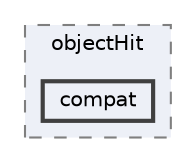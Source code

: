 digraph "src/OpenFOAM/meshes/primitiveShapes/objectHit/compat"
{
 // LATEX_PDF_SIZE
  bgcolor="transparent";
  edge [fontname=Helvetica,fontsize=10,labelfontname=Helvetica,labelfontsize=10];
  node [fontname=Helvetica,fontsize=10,shape=box,height=0.2,width=0.4];
  compound=true
  subgraph clusterdir_7bcf26a537537c6a3ac3b09fc24af38a {
    graph [ bgcolor="#edf0f7", pencolor="grey50", label="objectHit", fontname=Helvetica,fontsize=10 style="filled,dashed", URL="dir_7bcf26a537537c6a3ac3b09fc24af38a.html",tooltip=""]
  dir_7927700fe159785a1673db65d3640fe8 [label="compat", fillcolor="#edf0f7", color="grey25", style="filled,bold", URL="dir_7927700fe159785a1673db65d3640fe8.html",tooltip=""];
  }
}
